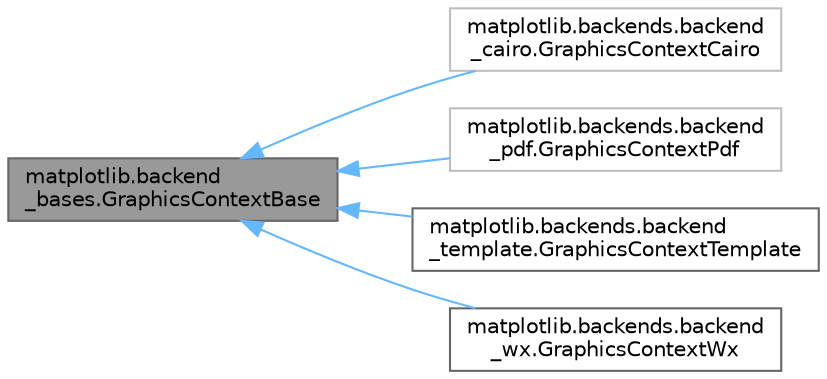 digraph "matplotlib.backend_bases.GraphicsContextBase"
{
 // LATEX_PDF_SIZE
  bgcolor="transparent";
  edge [fontname=Helvetica,fontsize=10,labelfontname=Helvetica,labelfontsize=10];
  node [fontname=Helvetica,fontsize=10,shape=box,height=0.2,width=0.4];
  rankdir="LR";
  Node1 [id="Node000001",label="matplotlib.backend\l_bases.GraphicsContextBase",height=0.2,width=0.4,color="gray40", fillcolor="grey60", style="filled", fontcolor="black",tooltip=" "];
  Node1 -> Node2 [id="edge1_Node000001_Node000002",dir="back",color="steelblue1",style="solid",tooltip=" "];
  Node2 [id="Node000002",label="matplotlib.backends.backend\l_cairo.GraphicsContextCairo",height=0.2,width=0.4,color="grey75", fillcolor="white", style="filled",URL="$de/d88/classmatplotlib_1_1backends_1_1backend__cairo_1_1GraphicsContextCairo.html",tooltip=" "];
  Node1 -> Node3 [id="edge2_Node000001_Node000003",dir="back",color="steelblue1",style="solid",tooltip=" "];
  Node3 [id="Node000003",label="matplotlib.backends.backend\l_pdf.GraphicsContextPdf",height=0.2,width=0.4,color="grey75", fillcolor="white", style="filled",URL="$d0/d4e/classmatplotlib_1_1backends_1_1backend__pdf_1_1GraphicsContextPdf.html",tooltip=" "];
  Node1 -> Node4 [id="edge3_Node000001_Node000004",dir="back",color="steelblue1",style="solid",tooltip=" "];
  Node4 [id="Node000004",label="matplotlib.backends.backend\l_template.GraphicsContextTemplate",height=0.2,width=0.4,color="gray40", fillcolor="white", style="filled",URL="$d6/d50/classmatplotlib_1_1backends_1_1backend__template_1_1GraphicsContextTemplate.html",tooltip=" "];
  Node1 -> Node5 [id="edge4_Node000001_Node000005",dir="back",color="steelblue1",style="solid",tooltip=" "];
  Node5 [id="Node000005",label="matplotlib.backends.backend\l_wx.GraphicsContextWx",height=0.2,width=0.4,color="gray40", fillcolor="white", style="filled",URL="$df/d95/classmatplotlib_1_1backends_1_1backend__wx_1_1GraphicsContextWx.html",tooltip=" "];
}

